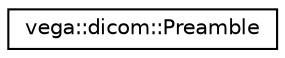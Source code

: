 digraph "Graphical Class Hierarchy"
{
  edge [fontname="Helvetica",fontsize="10",labelfontname="Helvetica",labelfontsize="10"];
  node [fontname="Helvetica",fontsize="10",shape=record];
  rankdir="LR";
  Node0 [label="vega::dicom::Preamble",height=0.2,width=0.4,color="black", fillcolor="white", style="filled",URL="$classvega_1_1dicom_1_1Preamble.html"];
}
